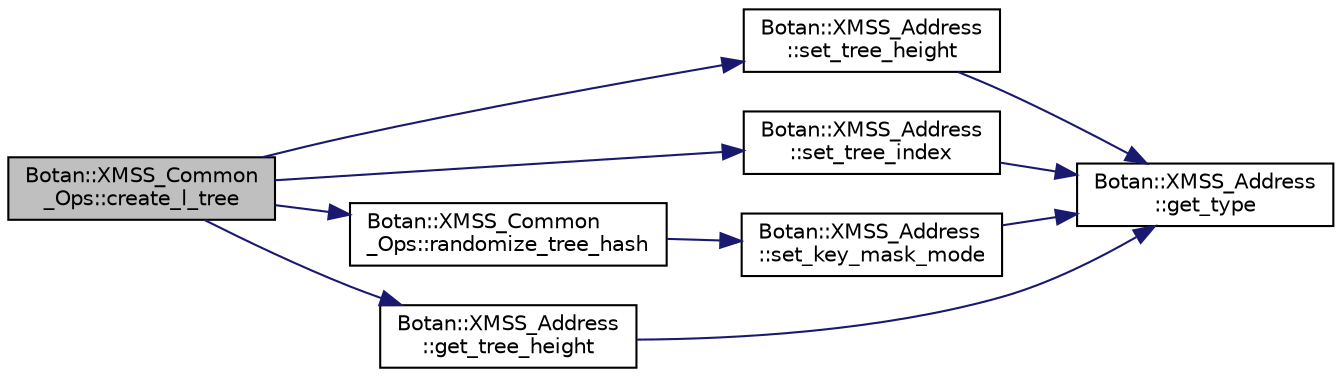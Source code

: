 digraph "Botan::XMSS_Common_Ops::create_l_tree"
{
  edge [fontname="Helvetica",fontsize="10",labelfontname="Helvetica",labelfontsize="10"];
  node [fontname="Helvetica",fontsize="10",shape=record];
  rankdir="LR";
  Node0 [label="Botan::XMSS_Common\l_Ops::create_l_tree",height=0.2,width=0.4,color="black", fillcolor="grey75", style="filled", fontcolor="black"];
  Node0 -> Node1 [color="midnightblue",fontsize="10",style="solid",fontname="Helvetica"];
  Node1 [label="Botan::XMSS_Address\l::set_tree_height",height=0.2,width=0.4,color="black", fillcolor="white", style="filled",URL="$class_botan_1_1_x_m_s_s___address.html#a9bf7df26a0cfc5fee8bb44e22927f61c"];
  Node1 -> Node2 [color="midnightblue",fontsize="10",style="solid",fontname="Helvetica"];
  Node2 [label="Botan::XMSS_Address\l::get_type",height=0.2,width=0.4,color="black", fillcolor="white", style="filled",URL="$class_botan_1_1_x_m_s_s___address.html#a278cf3ba854261fd2c73fbc996fb89b1"];
  Node0 -> Node3 [color="midnightblue",fontsize="10",style="solid",fontname="Helvetica"];
  Node3 [label="Botan::XMSS_Address\l::set_tree_index",height=0.2,width=0.4,color="black", fillcolor="white", style="filled",URL="$class_botan_1_1_x_m_s_s___address.html#a9e084bac434f5bca79368d145c4ac991"];
  Node3 -> Node2 [color="midnightblue",fontsize="10",style="solid",fontname="Helvetica"];
  Node0 -> Node4 [color="midnightblue",fontsize="10",style="solid",fontname="Helvetica"];
  Node4 [label="Botan::XMSS_Common\l_Ops::randomize_tree_hash",height=0.2,width=0.4,color="black", fillcolor="white", style="filled",URL="$class_botan_1_1_x_m_s_s___common___ops.html#a5d08646c7fbf2462ecea2e204ca63d8f"];
  Node4 -> Node5 [color="midnightblue",fontsize="10",style="solid",fontname="Helvetica"];
  Node5 [label="Botan::XMSS_Address\l::set_key_mask_mode",height=0.2,width=0.4,color="black", fillcolor="white", style="filled",URL="$class_botan_1_1_x_m_s_s___address.html#a12a0bcf65685053363b944be811f57db"];
  Node5 -> Node2 [color="midnightblue",fontsize="10",style="solid",fontname="Helvetica"];
  Node0 -> Node6 [color="midnightblue",fontsize="10",style="solid",fontname="Helvetica"];
  Node6 [label="Botan::XMSS_Address\l::get_tree_height",height=0.2,width=0.4,color="black", fillcolor="white", style="filled",URL="$class_botan_1_1_x_m_s_s___address.html#a7e619c5b15ba74f596eb3d5b6035a0f1"];
  Node6 -> Node2 [color="midnightblue",fontsize="10",style="solid",fontname="Helvetica"];
}
